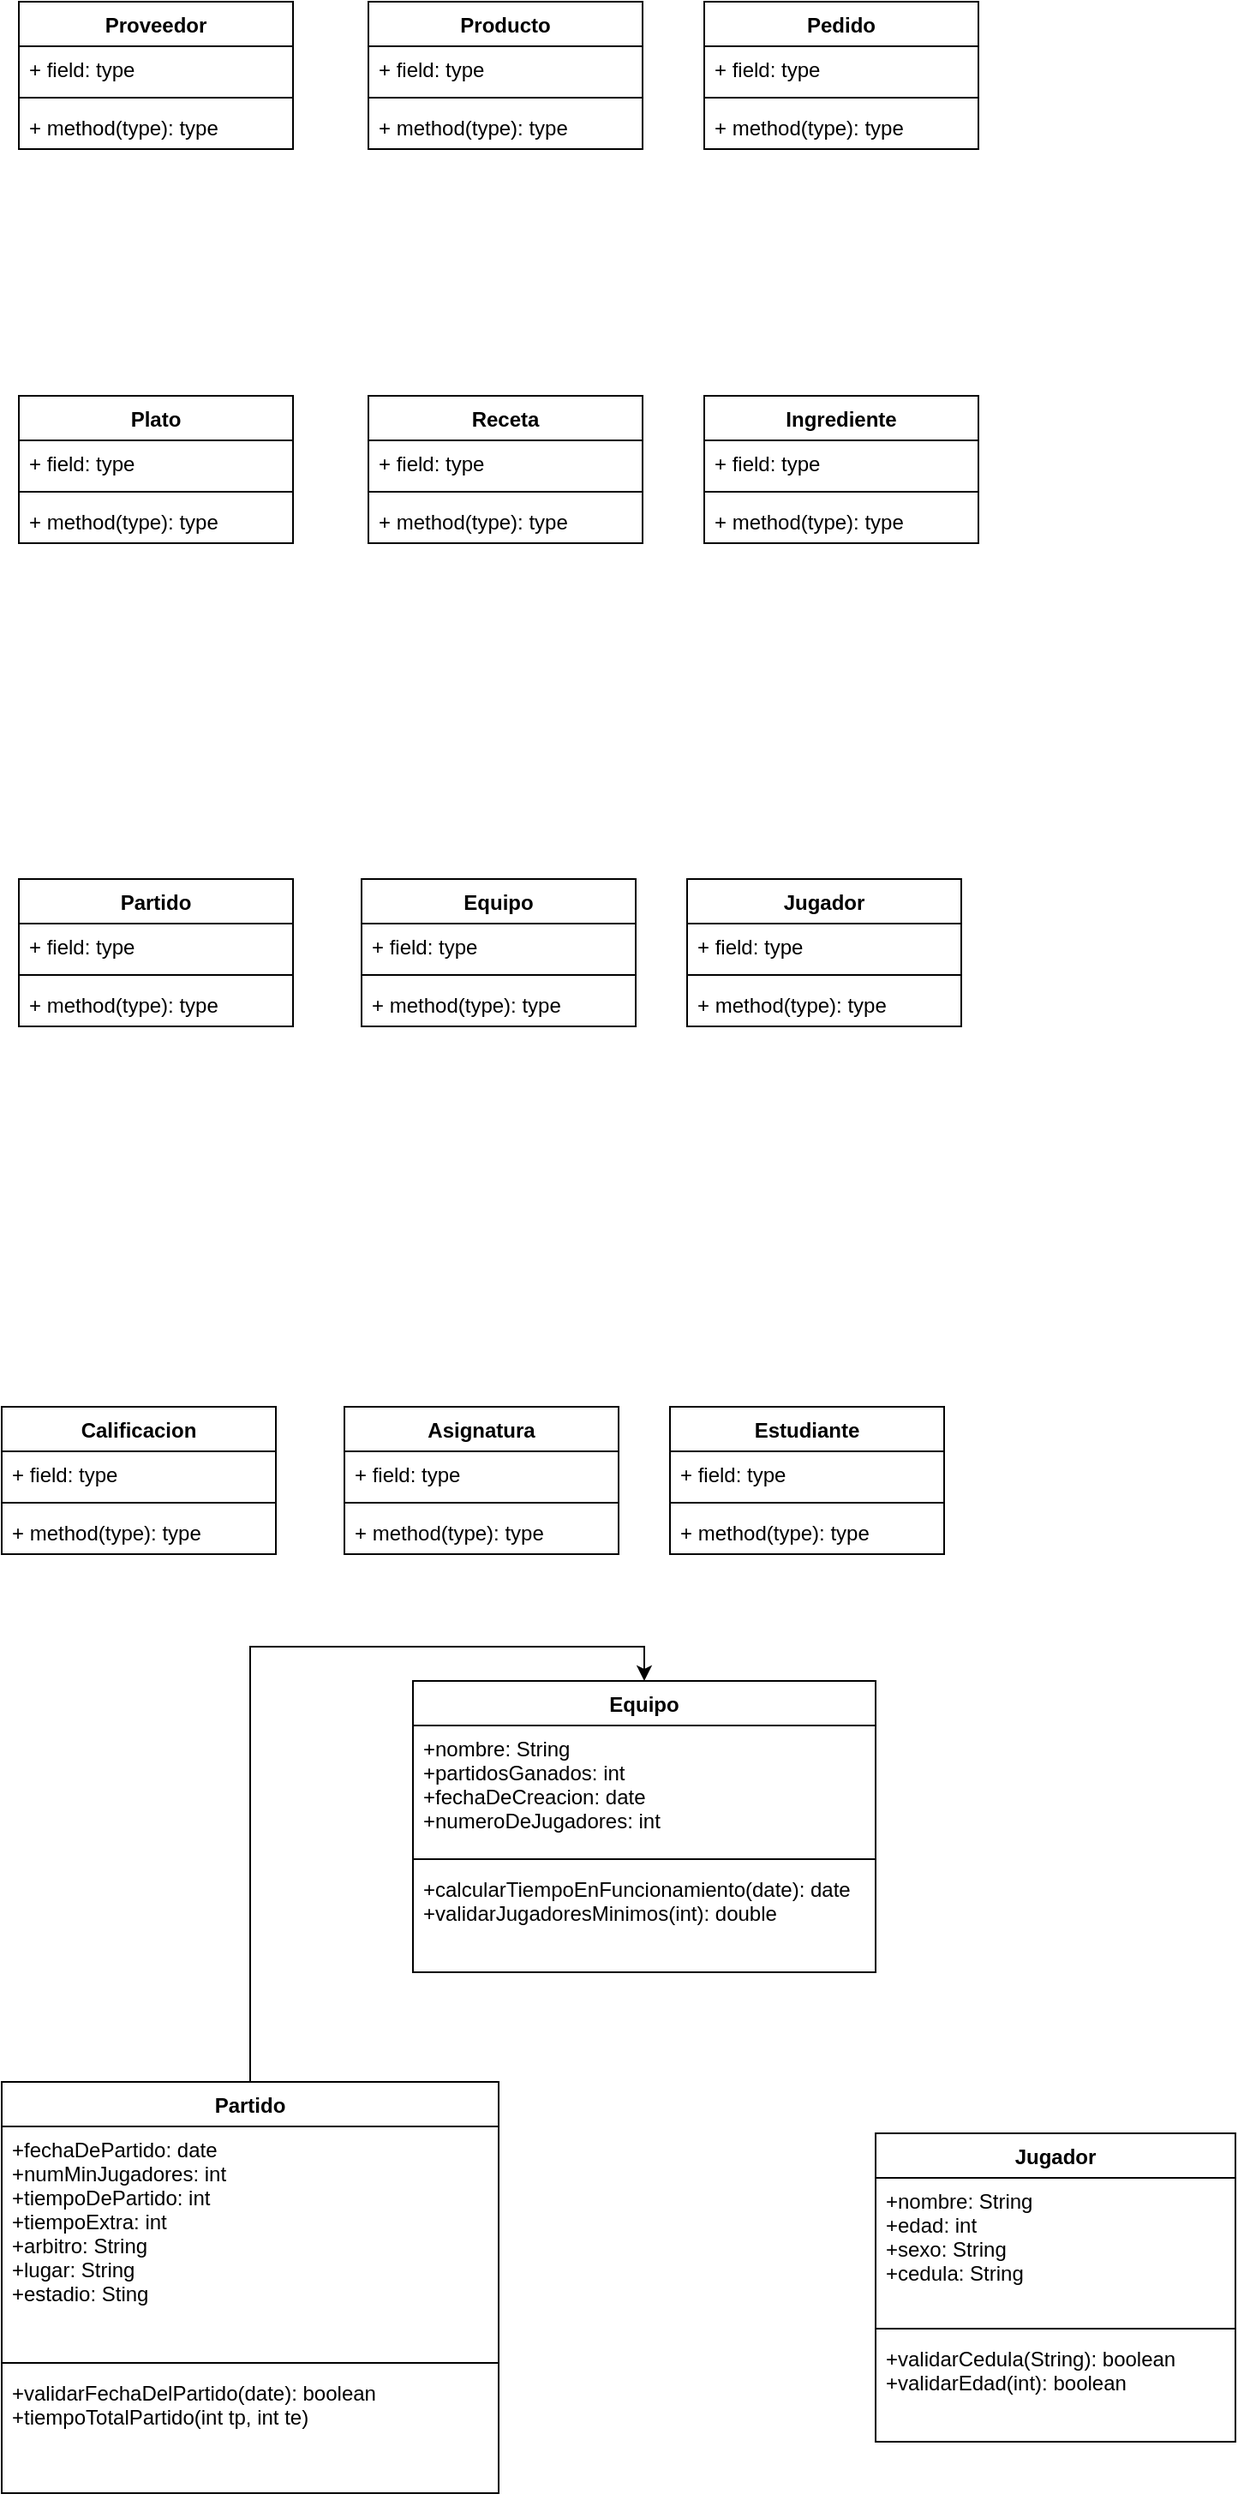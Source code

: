 <mxfile version="17.4.4" type="github">
  <diagram id="bLMKvcqetUkP_JBDSGem" name="Page-1">
    <mxGraphModel dx="1042" dy="579" grid="1" gridSize="10" guides="1" tooltips="1" connect="1" arrows="1" fold="1" page="1" pageScale="1" pageWidth="827" pageHeight="1169" math="0" shadow="0">
      <root>
        <mxCell id="0" />
        <mxCell id="1" parent="0" />
        <mxCell id="mYp081QGwZU3MHAlfho0-17" value="Proveedor" style="swimlane;fontStyle=1;align=center;verticalAlign=top;childLayout=stackLayout;horizontal=1;startSize=26;horizontalStack=0;resizeParent=1;resizeParentMax=0;resizeLast=0;collapsible=1;marginBottom=0;" vertex="1" parent="1">
          <mxGeometry x="50" y="30" width="160" height="86" as="geometry" />
        </mxCell>
        <mxCell id="mYp081QGwZU3MHAlfho0-18" value="+ field: type" style="text;strokeColor=none;fillColor=none;align=left;verticalAlign=top;spacingLeft=4;spacingRight=4;overflow=hidden;rotatable=0;points=[[0,0.5],[1,0.5]];portConstraint=eastwest;" vertex="1" parent="mYp081QGwZU3MHAlfho0-17">
          <mxGeometry y="26" width="160" height="26" as="geometry" />
        </mxCell>
        <mxCell id="mYp081QGwZU3MHAlfho0-19" value="" style="line;strokeWidth=1;fillColor=none;align=left;verticalAlign=middle;spacingTop=-1;spacingLeft=3;spacingRight=3;rotatable=0;labelPosition=right;points=[];portConstraint=eastwest;" vertex="1" parent="mYp081QGwZU3MHAlfho0-17">
          <mxGeometry y="52" width="160" height="8" as="geometry" />
        </mxCell>
        <mxCell id="mYp081QGwZU3MHAlfho0-20" value="+ method(type): type" style="text;strokeColor=none;fillColor=none;align=left;verticalAlign=top;spacingLeft=4;spacingRight=4;overflow=hidden;rotatable=0;points=[[0,0.5],[1,0.5]];portConstraint=eastwest;" vertex="1" parent="mYp081QGwZU3MHAlfho0-17">
          <mxGeometry y="60" width="160" height="26" as="geometry" />
        </mxCell>
        <mxCell id="mYp081QGwZU3MHAlfho0-21" value="Producto" style="swimlane;fontStyle=1;align=center;verticalAlign=top;childLayout=stackLayout;horizontal=1;startSize=26;horizontalStack=0;resizeParent=1;resizeParentMax=0;resizeLast=0;collapsible=1;marginBottom=0;" vertex="1" parent="1">
          <mxGeometry x="254" y="30" width="160" height="86" as="geometry" />
        </mxCell>
        <mxCell id="mYp081QGwZU3MHAlfho0-22" value="+ field: type" style="text;strokeColor=none;fillColor=none;align=left;verticalAlign=top;spacingLeft=4;spacingRight=4;overflow=hidden;rotatable=0;points=[[0,0.5],[1,0.5]];portConstraint=eastwest;" vertex="1" parent="mYp081QGwZU3MHAlfho0-21">
          <mxGeometry y="26" width="160" height="26" as="geometry" />
        </mxCell>
        <mxCell id="mYp081QGwZU3MHAlfho0-23" value="" style="line;strokeWidth=1;fillColor=none;align=left;verticalAlign=middle;spacingTop=-1;spacingLeft=3;spacingRight=3;rotatable=0;labelPosition=right;points=[];portConstraint=eastwest;" vertex="1" parent="mYp081QGwZU3MHAlfho0-21">
          <mxGeometry y="52" width="160" height="8" as="geometry" />
        </mxCell>
        <mxCell id="mYp081QGwZU3MHAlfho0-24" value="+ method(type): type" style="text;strokeColor=none;fillColor=none;align=left;verticalAlign=top;spacingLeft=4;spacingRight=4;overflow=hidden;rotatable=0;points=[[0,0.5],[1,0.5]];portConstraint=eastwest;" vertex="1" parent="mYp081QGwZU3MHAlfho0-21">
          <mxGeometry y="60" width="160" height="26" as="geometry" />
        </mxCell>
        <mxCell id="mYp081QGwZU3MHAlfho0-25" value="Pedido" style="swimlane;fontStyle=1;align=center;verticalAlign=top;childLayout=stackLayout;horizontal=1;startSize=26;horizontalStack=0;resizeParent=1;resizeParentMax=0;resizeLast=0;collapsible=1;marginBottom=0;" vertex="1" parent="1">
          <mxGeometry x="450" y="30" width="160" height="86" as="geometry" />
        </mxCell>
        <mxCell id="mYp081QGwZU3MHAlfho0-26" value="+ field: type" style="text;strokeColor=none;fillColor=none;align=left;verticalAlign=top;spacingLeft=4;spacingRight=4;overflow=hidden;rotatable=0;points=[[0,0.5],[1,0.5]];portConstraint=eastwest;" vertex="1" parent="mYp081QGwZU3MHAlfho0-25">
          <mxGeometry y="26" width="160" height="26" as="geometry" />
        </mxCell>
        <mxCell id="mYp081QGwZU3MHAlfho0-27" value="" style="line;strokeWidth=1;fillColor=none;align=left;verticalAlign=middle;spacingTop=-1;spacingLeft=3;spacingRight=3;rotatable=0;labelPosition=right;points=[];portConstraint=eastwest;" vertex="1" parent="mYp081QGwZU3MHAlfho0-25">
          <mxGeometry y="52" width="160" height="8" as="geometry" />
        </mxCell>
        <mxCell id="mYp081QGwZU3MHAlfho0-28" value="+ method(type): type" style="text;strokeColor=none;fillColor=none;align=left;verticalAlign=top;spacingLeft=4;spacingRight=4;overflow=hidden;rotatable=0;points=[[0,0.5],[1,0.5]];portConstraint=eastwest;" vertex="1" parent="mYp081QGwZU3MHAlfho0-25">
          <mxGeometry y="60" width="160" height="26" as="geometry" />
        </mxCell>
        <mxCell id="mYp081QGwZU3MHAlfho0-29" value="Partido" style="swimlane;fontStyle=1;align=center;verticalAlign=top;childLayout=stackLayout;horizontal=1;startSize=26;horizontalStack=0;resizeParent=1;resizeParentMax=0;resizeLast=0;collapsible=1;marginBottom=0;" vertex="1" parent="1">
          <mxGeometry x="50" y="542" width="160" height="86" as="geometry" />
        </mxCell>
        <mxCell id="mYp081QGwZU3MHAlfho0-30" value="+ field: type" style="text;strokeColor=none;fillColor=none;align=left;verticalAlign=top;spacingLeft=4;spacingRight=4;overflow=hidden;rotatable=0;points=[[0,0.5],[1,0.5]];portConstraint=eastwest;" vertex="1" parent="mYp081QGwZU3MHAlfho0-29">
          <mxGeometry y="26" width="160" height="26" as="geometry" />
        </mxCell>
        <mxCell id="mYp081QGwZU3MHAlfho0-31" value="" style="line;strokeWidth=1;fillColor=none;align=left;verticalAlign=middle;spacingTop=-1;spacingLeft=3;spacingRight=3;rotatable=0;labelPosition=right;points=[];portConstraint=eastwest;" vertex="1" parent="mYp081QGwZU3MHAlfho0-29">
          <mxGeometry y="52" width="160" height="8" as="geometry" />
        </mxCell>
        <mxCell id="mYp081QGwZU3MHAlfho0-32" value="+ method(type): type" style="text;strokeColor=none;fillColor=none;align=left;verticalAlign=top;spacingLeft=4;spacingRight=4;overflow=hidden;rotatable=0;points=[[0,0.5],[1,0.5]];portConstraint=eastwest;" vertex="1" parent="mYp081QGwZU3MHAlfho0-29">
          <mxGeometry y="60" width="160" height="26" as="geometry" />
        </mxCell>
        <mxCell id="mYp081QGwZU3MHAlfho0-33" value="Equipo" style="swimlane;fontStyle=1;align=center;verticalAlign=top;childLayout=stackLayout;horizontal=1;startSize=26;horizontalStack=0;resizeParent=1;resizeParentMax=0;resizeLast=0;collapsible=1;marginBottom=0;" vertex="1" parent="1">
          <mxGeometry x="250" y="542" width="160" height="86" as="geometry" />
        </mxCell>
        <mxCell id="mYp081QGwZU3MHAlfho0-34" value="+ field: type" style="text;strokeColor=none;fillColor=none;align=left;verticalAlign=top;spacingLeft=4;spacingRight=4;overflow=hidden;rotatable=0;points=[[0,0.5],[1,0.5]];portConstraint=eastwest;" vertex="1" parent="mYp081QGwZU3MHAlfho0-33">
          <mxGeometry y="26" width="160" height="26" as="geometry" />
        </mxCell>
        <mxCell id="mYp081QGwZU3MHAlfho0-35" value="" style="line;strokeWidth=1;fillColor=none;align=left;verticalAlign=middle;spacingTop=-1;spacingLeft=3;spacingRight=3;rotatable=0;labelPosition=right;points=[];portConstraint=eastwest;" vertex="1" parent="mYp081QGwZU3MHAlfho0-33">
          <mxGeometry y="52" width="160" height="8" as="geometry" />
        </mxCell>
        <mxCell id="mYp081QGwZU3MHAlfho0-36" value="+ method(type): type" style="text;strokeColor=none;fillColor=none;align=left;verticalAlign=top;spacingLeft=4;spacingRight=4;overflow=hidden;rotatable=0;points=[[0,0.5],[1,0.5]];portConstraint=eastwest;" vertex="1" parent="mYp081QGwZU3MHAlfho0-33">
          <mxGeometry y="60" width="160" height="26" as="geometry" />
        </mxCell>
        <mxCell id="mYp081QGwZU3MHAlfho0-37" value="Jugador" style="swimlane;fontStyle=1;align=center;verticalAlign=top;childLayout=stackLayout;horizontal=1;startSize=26;horizontalStack=0;resizeParent=1;resizeParentMax=0;resizeLast=0;collapsible=1;marginBottom=0;" vertex="1" parent="1">
          <mxGeometry x="440" y="542" width="160" height="86" as="geometry" />
        </mxCell>
        <mxCell id="mYp081QGwZU3MHAlfho0-38" value="+ field: type" style="text;strokeColor=none;fillColor=none;align=left;verticalAlign=top;spacingLeft=4;spacingRight=4;overflow=hidden;rotatable=0;points=[[0,0.5],[1,0.5]];portConstraint=eastwest;" vertex="1" parent="mYp081QGwZU3MHAlfho0-37">
          <mxGeometry y="26" width="160" height="26" as="geometry" />
        </mxCell>
        <mxCell id="mYp081QGwZU3MHAlfho0-39" value="" style="line;strokeWidth=1;fillColor=none;align=left;verticalAlign=middle;spacingTop=-1;spacingLeft=3;spacingRight=3;rotatable=0;labelPosition=right;points=[];portConstraint=eastwest;" vertex="1" parent="mYp081QGwZU3MHAlfho0-37">
          <mxGeometry y="52" width="160" height="8" as="geometry" />
        </mxCell>
        <mxCell id="mYp081QGwZU3MHAlfho0-40" value="+ method(type): type" style="text;strokeColor=none;fillColor=none;align=left;verticalAlign=top;spacingLeft=4;spacingRight=4;overflow=hidden;rotatable=0;points=[[0,0.5],[1,0.5]];portConstraint=eastwest;" vertex="1" parent="mYp081QGwZU3MHAlfho0-37">
          <mxGeometry y="60" width="160" height="26" as="geometry" />
        </mxCell>
        <mxCell id="mYp081QGwZU3MHAlfho0-41" value="Ingrediente" style="swimlane;fontStyle=1;align=center;verticalAlign=top;childLayout=stackLayout;horizontal=1;startSize=26;horizontalStack=0;resizeParent=1;resizeParentMax=0;resizeLast=0;collapsible=1;marginBottom=0;" vertex="1" parent="1">
          <mxGeometry x="450" y="260" width="160" height="86" as="geometry" />
        </mxCell>
        <mxCell id="mYp081QGwZU3MHAlfho0-42" value="+ field: type" style="text;strokeColor=none;fillColor=none;align=left;verticalAlign=top;spacingLeft=4;spacingRight=4;overflow=hidden;rotatable=0;points=[[0,0.5],[1,0.5]];portConstraint=eastwest;" vertex="1" parent="mYp081QGwZU3MHAlfho0-41">
          <mxGeometry y="26" width="160" height="26" as="geometry" />
        </mxCell>
        <mxCell id="mYp081QGwZU3MHAlfho0-43" value="" style="line;strokeWidth=1;fillColor=none;align=left;verticalAlign=middle;spacingTop=-1;spacingLeft=3;spacingRight=3;rotatable=0;labelPosition=right;points=[];portConstraint=eastwest;" vertex="1" parent="mYp081QGwZU3MHAlfho0-41">
          <mxGeometry y="52" width="160" height="8" as="geometry" />
        </mxCell>
        <mxCell id="mYp081QGwZU3MHAlfho0-44" value="+ method(type): type" style="text;strokeColor=none;fillColor=none;align=left;verticalAlign=top;spacingLeft=4;spacingRight=4;overflow=hidden;rotatable=0;points=[[0,0.5],[1,0.5]];portConstraint=eastwest;" vertex="1" parent="mYp081QGwZU3MHAlfho0-41">
          <mxGeometry y="60" width="160" height="26" as="geometry" />
        </mxCell>
        <mxCell id="mYp081QGwZU3MHAlfho0-45" value="Receta" style="swimlane;fontStyle=1;align=center;verticalAlign=top;childLayout=stackLayout;horizontal=1;startSize=26;horizontalStack=0;resizeParent=1;resizeParentMax=0;resizeLast=0;collapsible=1;marginBottom=0;" vertex="1" parent="1">
          <mxGeometry x="254" y="260" width="160" height="86" as="geometry" />
        </mxCell>
        <mxCell id="mYp081QGwZU3MHAlfho0-46" value="+ field: type" style="text;strokeColor=none;fillColor=none;align=left;verticalAlign=top;spacingLeft=4;spacingRight=4;overflow=hidden;rotatable=0;points=[[0,0.5],[1,0.5]];portConstraint=eastwest;" vertex="1" parent="mYp081QGwZU3MHAlfho0-45">
          <mxGeometry y="26" width="160" height="26" as="geometry" />
        </mxCell>
        <mxCell id="mYp081QGwZU3MHAlfho0-47" value="" style="line;strokeWidth=1;fillColor=none;align=left;verticalAlign=middle;spacingTop=-1;spacingLeft=3;spacingRight=3;rotatable=0;labelPosition=right;points=[];portConstraint=eastwest;" vertex="1" parent="mYp081QGwZU3MHAlfho0-45">
          <mxGeometry y="52" width="160" height="8" as="geometry" />
        </mxCell>
        <mxCell id="mYp081QGwZU3MHAlfho0-48" value="+ method(type): type" style="text;strokeColor=none;fillColor=none;align=left;verticalAlign=top;spacingLeft=4;spacingRight=4;overflow=hidden;rotatable=0;points=[[0,0.5],[1,0.5]];portConstraint=eastwest;" vertex="1" parent="mYp081QGwZU3MHAlfho0-45">
          <mxGeometry y="60" width="160" height="26" as="geometry" />
        </mxCell>
        <mxCell id="mYp081QGwZU3MHAlfho0-49" value="Plato" style="swimlane;fontStyle=1;align=center;verticalAlign=top;childLayout=stackLayout;horizontal=1;startSize=26;horizontalStack=0;resizeParent=1;resizeParentMax=0;resizeLast=0;collapsible=1;marginBottom=0;" vertex="1" parent="1">
          <mxGeometry x="50" y="260" width="160" height="86" as="geometry" />
        </mxCell>
        <mxCell id="mYp081QGwZU3MHAlfho0-50" value="+ field: type" style="text;strokeColor=none;fillColor=none;align=left;verticalAlign=top;spacingLeft=4;spacingRight=4;overflow=hidden;rotatable=0;points=[[0,0.5],[1,0.5]];portConstraint=eastwest;" vertex="1" parent="mYp081QGwZU3MHAlfho0-49">
          <mxGeometry y="26" width="160" height="26" as="geometry" />
        </mxCell>
        <mxCell id="mYp081QGwZU3MHAlfho0-51" value="" style="line;strokeWidth=1;fillColor=none;align=left;verticalAlign=middle;spacingTop=-1;spacingLeft=3;spacingRight=3;rotatable=0;labelPosition=right;points=[];portConstraint=eastwest;" vertex="1" parent="mYp081QGwZU3MHAlfho0-49">
          <mxGeometry y="52" width="160" height="8" as="geometry" />
        </mxCell>
        <mxCell id="mYp081QGwZU3MHAlfho0-52" value="+ method(type): type" style="text;strokeColor=none;fillColor=none;align=left;verticalAlign=top;spacingLeft=4;spacingRight=4;overflow=hidden;rotatable=0;points=[[0,0.5],[1,0.5]];portConstraint=eastwest;" vertex="1" parent="mYp081QGwZU3MHAlfho0-49">
          <mxGeometry y="60" width="160" height="26" as="geometry" />
        </mxCell>
        <mxCell id="mYp081QGwZU3MHAlfho0-53" value="Estudiante" style="swimlane;fontStyle=1;align=center;verticalAlign=top;childLayout=stackLayout;horizontal=1;startSize=26;horizontalStack=0;resizeParent=1;resizeParentMax=0;resizeLast=0;collapsible=1;marginBottom=0;" vertex="1" parent="1">
          <mxGeometry x="430" y="850" width="160" height="86" as="geometry" />
        </mxCell>
        <mxCell id="mYp081QGwZU3MHAlfho0-54" value="+ field: type" style="text;strokeColor=none;fillColor=none;align=left;verticalAlign=top;spacingLeft=4;spacingRight=4;overflow=hidden;rotatable=0;points=[[0,0.5],[1,0.5]];portConstraint=eastwest;" vertex="1" parent="mYp081QGwZU3MHAlfho0-53">
          <mxGeometry y="26" width="160" height="26" as="geometry" />
        </mxCell>
        <mxCell id="mYp081QGwZU3MHAlfho0-55" value="" style="line;strokeWidth=1;fillColor=none;align=left;verticalAlign=middle;spacingTop=-1;spacingLeft=3;spacingRight=3;rotatable=0;labelPosition=right;points=[];portConstraint=eastwest;" vertex="1" parent="mYp081QGwZU3MHAlfho0-53">
          <mxGeometry y="52" width="160" height="8" as="geometry" />
        </mxCell>
        <mxCell id="mYp081QGwZU3MHAlfho0-56" value="+ method(type): type" style="text;strokeColor=none;fillColor=none;align=left;verticalAlign=top;spacingLeft=4;spacingRight=4;overflow=hidden;rotatable=0;points=[[0,0.5],[1,0.5]];portConstraint=eastwest;" vertex="1" parent="mYp081QGwZU3MHAlfho0-53">
          <mxGeometry y="60" width="160" height="26" as="geometry" />
        </mxCell>
        <mxCell id="mYp081QGwZU3MHAlfho0-57" value="Asignatura" style="swimlane;fontStyle=1;align=center;verticalAlign=top;childLayout=stackLayout;horizontal=1;startSize=26;horizontalStack=0;resizeParent=1;resizeParentMax=0;resizeLast=0;collapsible=1;marginBottom=0;" vertex="1" parent="1">
          <mxGeometry x="240" y="850" width="160" height="86" as="geometry" />
        </mxCell>
        <mxCell id="mYp081QGwZU3MHAlfho0-58" value="+ field: type" style="text;strokeColor=none;fillColor=none;align=left;verticalAlign=top;spacingLeft=4;spacingRight=4;overflow=hidden;rotatable=0;points=[[0,0.5],[1,0.5]];portConstraint=eastwest;" vertex="1" parent="mYp081QGwZU3MHAlfho0-57">
          <mxGeometry y="26" width="160" height="26" as="geometry" />
        </mxCell>
        <mxCell id="mYp081QGwZU3MHAlfho0-59" value="" style="line;strokeWidth=1;fillColor=none;align=left;verticalAlign=middle;spacingTop=-1;spacingLeft=3;spacingRight=3;rotatable=0;labelPosition=right;points=[];portConstraint=eastwest;" vertex="1" parent="mYp081QGwZU3MHAlfho0-57">
          <mxGeometry y="52" width="160" height="8" as="geometry" />
        </mxCell>
        <mxCell id="mYp081QGwZU3MHAlfho0-60" value="+ method(type): type" style="text;strokeColor=none;fillColor=none;align=left;verticalAlign=top;spacingLeft=4;spacingRight=4;overflow=hidden;rotatable=0;points=[[0,0.5],[1,0.5]];portConstraint=eastwest;" vertex="1" parent="mYp081QGwZU3MHAlfho0-57">
          <mxGeometry y="60" width="160" height="26" as="geometry" />
        </mxCell>
        <mxCell id="mYp081QGwZU3MHAlfho0-61" value="Calificacion" style="swimlane;fontStyle=1;align=center;verticalAlign=top;childLayout=stackLayout;horizontal=1;startSize=26;horizontalStack=0;resizeParent=1;resizeParentMax=0;resizeLast=0;collapsible=1;marginBottom=0;" vertex="1" parent="1">
          <mxGeometry x="40" y="850" width="160" height="86" as="geometry" />
        </mxCell>
        <mxCell id="mYp081QGwZU3MHAlfho0-62" value="+ field: type" style="text;strokeColor=none;fillColor=none;align=left;verticalAlign=top;spacingLeft=4;spacingRight=4;overflow=hidden;rotatable=0;points=[[0,0.5],[1,0.5]];portConstraint=eastwest;" vertex="1" parent="mYp081QGwZU3MHAlfho0-61">
          <mxGeometry y="26" width="160" height="26" as="geometry" />
        </mxCell>
        <mxCell id="mYp081QGwZU3MHAlfho0-63" value="" style="line;strokeWidth=1;fillColor=none;align=left;verticalAlign=middle;spacingTop=-1;spacingLeft=3;spacingRight=3;rotatable=0;labelPosition=right;points=[];portConstraint=eastwest;" vertex="1" parent="mYp081QGwZU3MHAlfho0-61">
          <mxGeometry y="52" width="160" height="8" as="geometry" />
        </mxCell>
        <mxCell id="mYp081QGwZU3MHAlfho0-64" value="+ method(type): type" style="text;strokeColor=none;fillColor=none;align=left;verticalAlign=top;spacingLeft=4;spacingRight=4;overflow=hidden;rotatable=0;points=[[0,0.5],[1,0.5]];portConstraint=eastwest;" vertex="1" parent="mYp081QGwZU3MHAlfho0-61">
          <mxGeometry y="60" width="160" height="26" as="geometry" />
        </mxCell>
        <mxCell id="mYp081QGwZU3MHAlfho0-79" style="edgeStyle=orthogonalEdgeStyle;rounded=0;orthogonalLoop=1;jettySize=auto;html=1;entryX=0.5;entryY=0;entryDx=0;entryDy=0;" edge="1" parent="1" source="mYp081QGwZU3MHAlfho0-66" target="mYp081QGwZU3MHAlfho0-70">
          <mxGeometry relative="1" as="geometry" />
        </mxCell>
        <mxCell id="mYp081QGwZU3MHAlfho0-66" value="Partido" style="swimlane;fontStyle=1;align=center;verticalAlign=top;childLayout=stackLayout;horizontal=1;startSize=26;horizontalStack=0;resizeParent=1;resizeParentMax=0;resizeLast=0;collapsible=1;marginBottom=0;" vertex="1" parent="1">
          <mxGeometry x="40" y="1244" width="290" height="240" as="geometry" />
        </mxCell>
        <mxCell id="mYp081QGwZU3MHAlfho0-67" value="+fechaDePartido: date&#xa;+numMinJugadores: int&#xa;+tiempoDePartido: int&#xa;+tiempoExtra: int&#xa;+arbitro: String&#xa;+lugar: String&#xa;+estadio: Sting" style="text;strokeColor=none;fillColor=none;align=left;verticalAlign=top;spacingLeft=4;spacingRight=4;overflow=hidden;rotatable=0;points=[[0,0.5],[1,0.5]];portConstraint=eastwest;" vertex="1" parent="mYp081QGwZU3MHAlfho0-66">
          <mxGeometry y="26" width="290" height="134" as="geometry" />
        </mxCell>
        <mxCell id="mYp081QGwZU3MHAlfho0-68" value="" style="line;strokeWidth=1;fillColor=none;align=left;verticalAlign=middle;spacingTop=-1;spacingLeft=3;spacingRight=3;rotatable=0;labelPosition=right;points=[];portConstraint=eastwest;" vertex="1" parent="mYp081QGwZU3MHAlfho0-66">
          <mxGeometry y="160" width="290" height="8" as="geometry" />
        </mxCell>
        <mxCell id="mYp081QGwZU3MHAlfho0-69" value="+validarFechaDelPartido(date): boolean&#xa;+tiempoTotalPartido(int tp, int te)&#xa;" style="text;strokeColor=none;fillColor=none;align=left;verticalAlign=top;spacingLeft=4;spacingRight=4;overflow=hidden;rotatable=0;points=[[0,0.5],[1,0.5]];portConstraint=eastwest;" vertex="1" parent="mYp081QGwZU3MHAlfho0-66">
          <mxGeometry y="168" width="290" height="72" as="geometry" />
        </mxCell>
        <mxCell id="mYp081QGwZU3MHAlfho0-70" value="Equipo" style="swimlane;fontStyle=1;align=center;verticalAlign=top;childLayout=stackLayout;horizontal=1;startSize=26;horizontalStack=0;resizeParent=1;resizeParentMax=0;resizeLast=0;collapsible=1;marginBottom=0;" vertex="1" parent="1">
          <mxGeometry x="280" y="1010" width="270" height="170" as="geometry" />
        </mxCell>
        <mxCell id="mYp081QGwZU3MHAlfho0-71" value="+nombre: String&#xa;+partidosGanados: int&#xa;+fechaDeCreacion: date&#xa;+numeroDeJugadores: int" style="text;strokeColor=none;fillColor=none;align=left;verticalAlign=top;spacingLeft=4;spacingRight=4;overflow=hidden;rotatable=0;points=[[0,0.5],[1,0.5]];portConstraint=eastwest;" vertex="1" parent="mYp081QGwZU3MHAlfho0-70">
          <mxGeometry y="26" width="270" height="74" as="geometry" />
        </mxCell>
        <mxCell id="mYp081QGwZU3MHAlfho0-72" value="" style="line;strokeWidth=1;fillColor=none;align=left;verticalAlign=middle;spacingTop=-1;spacingLeft=3;spacingRight=3;rotatable=0;labelPosition=right;points=[];portConstraint=eastwest;" vertex="1" parent="mYp081QGwZU3MHAlfho0-70">
          <mxGeometry y="100" width="270" height="8" as="geometry" />
        </mxCell>
        <mxCell id="mYp081QGwZU3MHAlfho0-73" value="+calcularTiempoEnFuncionamiento(date): date&#xa;+validarJugadoresMinimos(int): double" style="text;strokeColor=none;fillColor=none;align=left;verticalAlign=top;spacingLeft=4;spacingRight=4;overflow=hidden;rotatable=0;points=[[0,0.5],[1,0.5]];portConstraint=eastwest;" vertex="1" parent="mYp081QGwZU3MHAlfho0-70">
          <mxGeometry y="108" width="270" height="62" as="geometry" />
        </mxCell>
        <mxCell id="mYp081QGwZU3MHAlfho0-74" value="Jugador" style="swimlane;fontStyle=1;align=center;verticalAlign=top;childLayout=stackLayout;horizontal=1;startSize=26;horizontalStack=0;resizeParent=1;resizeParentMax=0;resizeLast=0;collapsible=1;marginBottom=0;" vertex="1" parent="1">
          <mxGeometry x="550" y="1274" width="210" height="180" as="geometry" />
        </mxCell>
        <mxCell id="mYp081QGwZU3MHAlfho0-75" value="+nombre: String&#xa;+edad: int &#xa;+sexo: String&#xa;+cedula: String&#xa;" style="text;strokeColor=none;fillColor=none;align=left;verticalAlign=top;spacingLeft=4;spacingRight=4;overflow=hidden;rotatable=0;points=[[0,0.5],[1,0.5]];portConstraint=eastwest;" vertex="1" parent="mYp081QGwZU3MHAlfho0-74">
          <mxGeometry y="26" width="210" height="84" as="geometry" />
        </mxCell>
        <mxCell id="mYp081QGwZU3MHAlfho0-76" value="" style="line;strokeWidth=1;fillColor=none;align=left;verticalAlign=middle;spacingTop=-1;spacingLeft=3;spacingRight=3;rotatable=0;labelPosition=right;points=[];portConstraint=eastwest;" vertex="1" parent="mYp081QGwZU3MHAlfho0-74">
          <mxGeometry y="110" width="210" height="8" as="geometry" />
        </mxCell>
        <mxCell id="mYp081QGwZU3MHAlfho0-77" value="+validarCedula(String): boolean&#xa;+validarEdad(int): boolean" style="text;strokeColor=none;fillColor=none;align=left;verticalAlign=top;spacingLeft=4;spacingRight=4;overflow=hidden;rotatable=0;points=[[0,0.5],[1,0.5]];portConstraint=eastwest;" vertex="1" parent="mYp081QGwZU3MHAlfho0-74">
          <mxGeometry y="118" width="210" height="62" as="geometry" />
        </mxCell>
      </root>
    </mxGraphModel>
  </diagram>
</mxfile>
